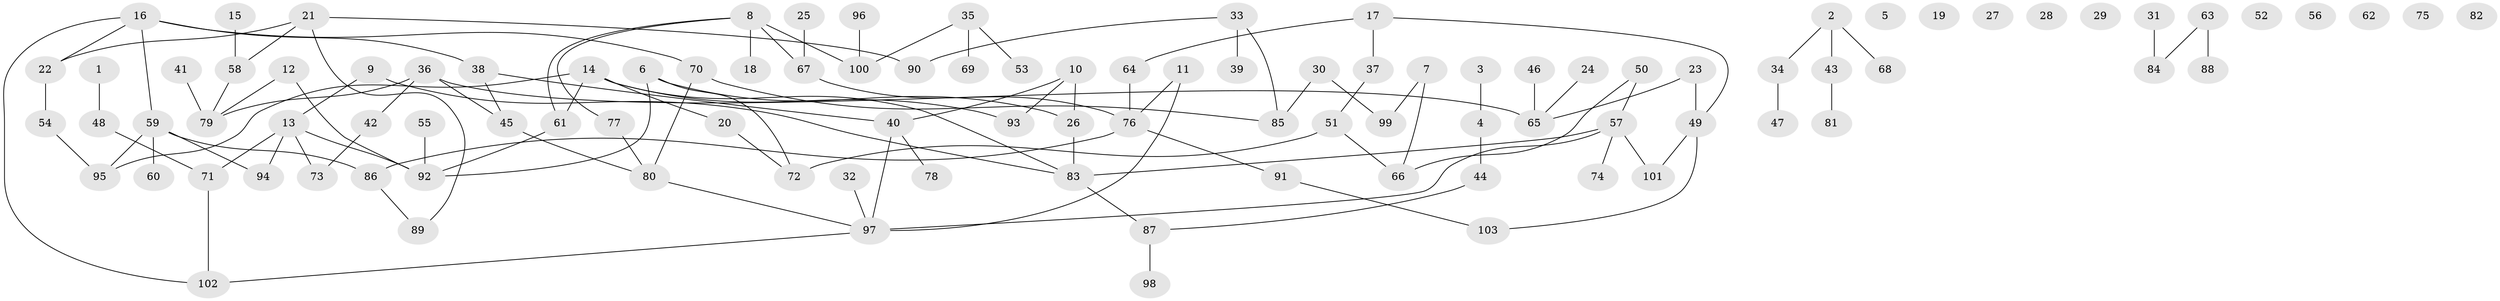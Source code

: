 // coarse degree distribution, {1: 0.2463768115942029, 2: 0.2318840579710145, 0: 0.14492753623188406, 6: 0.07246376811594203, 5: 0.13043478260869565, 4: 0.057971014492753624, 3: 0.11594202898550725}
// Generated by graph-tools (version 1.1) at 2025/41/03/06/25 10:41:22]
// undirected, 103 vertices, 116 edges
graph export_dot {
graph [start="1"]
  node [color=gray90,style=filled];
  1;
  2;
  3;
  4;
  5;
  6;
  7;
  8;
  9;
  10;
  11;
  12;
  13;
  14;
  15;
  16;
  17;
  18;
  19;
  20;
  21;
  22;
  23;
  24;
  25;
  26;
  27;
  28;
  29;
  30;
  31;
  32;
  33;
  34;
  35;
  36;
  37;
  38;
  39;
  40;
  41;
  42;
  43;
  44;
  45;
  46;
  47;
  48;
  49;
  50;
  51;
  52;
  53;
  54;
  55;
  56;
  57;
  58;
  59;
  60;
  61;
  62;
  63;
  64;
  65;
  66;
  67;
  68;
  69;
  70;
  71;
  72;
  73;
  74;
  75;
  76;
  77;
  78;
  79;
  80;
  81;
  82;
  83;
  84;
  85;
  86;
  87;
  88;
  89;
  90;
  91;
  92;
  93;
  94;
  95;
  96;
  97;
  98;
  99;
  100;
  101;
  102;
  103;
  1 -- 48;
  2 -- 34;
  2 -- 43;
  2 -- 68;
  3 -- 4;
  4 -- 44;
  6 -- 26;
  6 -- 72;
  6 -- 92;
  7 -- 66;
  7 -- 99;
  8 -- 18;
  8 -- 61;
  8 -- 67;
  8 -- 77;
  8 -- 100;
  9 -- 13;
  9 -- 83;
  10 -- 26;
  10 -- 40;
  10 -- 93;
  11 -- 76;
  11 -- 97;
  12 -- 79;
  12 -- 92;
  13 -- 71;
  13 -- 73;
  13 -- 92;
  13 -- 94;
  14 -- 20;
  14 -- 61;
  14 -- 83;
  14 -- 93;
  14 -- 95;
  15 -- 58;
  16 -- 22;
  16 -- 38;
  16 -- 59;
  16 -- 70;
  16 -- 102;
  17 -- 37;
  17 -- 49;
  17 -- 64;
  20 -- 72;
  21 -- 22;
  21 -- 58;
  21 -- 89;
  21 -- 90;
  22 -- 54;
  23 -- 49;
  23 -- 65;
  24 -- 65;
  25 -- 67;
  26 -- 83;
  30 -- 85;
  30 -- 99;
  31 -- 84;
  32 -- 97;
  33 -- 39;
  33 -- 85;
  33 -- 90;
  34 -- 47;
  35 -- 53;
  35 -- 69;
  35 -- 100;
  36 -- 42;
  36 -- 45;
  36 -- 65;
  36 -- 79;
  37 -- 51;
  38 -- 40;
  38 -- 45;
  40 -- 78;
  40 -- 97;
  41 -- 79;
  42 -- 73;
  43 -- 81;
  44 -- 87;
  45 -- 80;
  46 -- 65;
  48 -- 71;
  49 -- 101;
  49 -- 103;
  50 -- 57;
  50 -- 66;
  51 -- 66;
  51 -- 72;
  54 -- 95;
  55 -- 92;
  57 -- 74;
  57 -- 83;
  57 -- 97;
  57 -- 101;
  58 -- 79;
  59 -- 60;
  59 -- 86;
  59 -- 94;
  59 -- 95;
  61 -- 92;
  63 -- 84;
  63 -- 88;
  64 -- 76;
  67 -- 76;
  70 -- 80;
  70 -- 85;
  71 -- 102;
  76 -- 86;
  76 -- 91;
  77 -- 80;
  80 -- 97;
  83 -- 87;
  86 -- 89;
  87 -- 98;
  91 -- 103;
  96 -- 100;
  97 -- 102;
}

